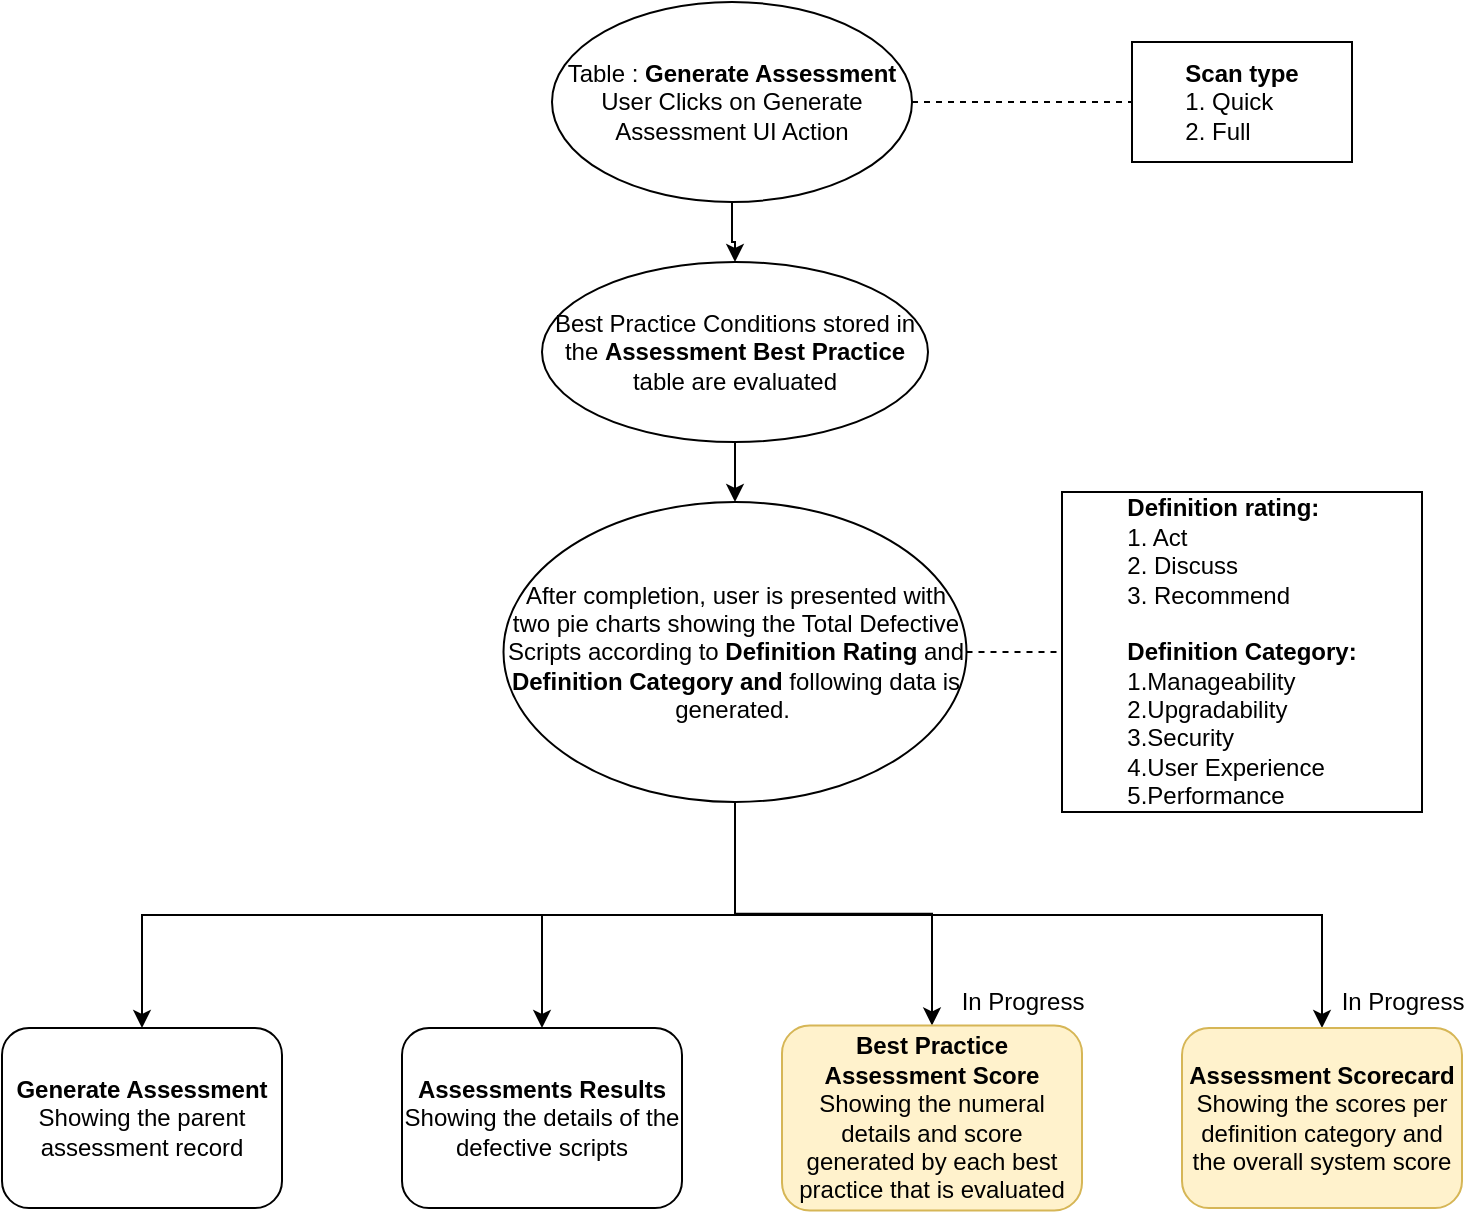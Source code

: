 <mxfile version="14.2.6" type="github">
  <diagram id="qckIohaBVqTBtv-2DZ_J" name="Page-1">
    <mxGraphModel dx="782" dy="469" grid="1" gridSize="10" guides="1" tooltips="1" connect="1" arrows="1" fold="1" page="1" pageScale="1" pageWidth="850" pageHeight="1100" math="0" shadow="0">
      <root>
        <mxCell id="0" />
        <mxCell id="1" parent="0" />
        <mxCell id="Bc9pHEoEqULs6tNEutBZ-1" value="" style="edgeStyle=orthogonalEdgeStyle;rounded=0;orthogonalLoop=1;jettySize=auto;html=1;" parent="1" source="Bc9pHEoEqULs6tNEutBZ-2" target="Bc9pHEoEqULs6tNEutBZ-4" edge="1">
          <mxGeometry relative="1" as="geometry" />
        </mxCell>
        <mxCell id="Bc9pHEoEqULs6tNEutBZ-2" value="Table : &lt;b&gt;Generate Assessment&lt;/b&gt;&lt;br&gt;User Clicks on Generate Assessment UI Action" style="ellipse;whiteSpace=wrap;html=1;" parent="1" vertex="1">
          <mxGeometry x="315" y="40" width="180" height="100" as="geometry" />
        </mxCell>
        <mxCell id="Bc9pHEoEqULs6tNEutBZ-3" value="" style="edgeStyle=orthogonalEdgeStyle;rounded=0;orthogonalLoop=1;jettySize=auto;html=1;" parent="1" source="Bc9pHEoEqULs6tNEutBZ-4" target="Bc9pHEoEqULs6tNEutBZ-9" edge="1">
          <mxGeometry relative="1" as="geometry" />
        </mxCell>
        <mxCell id="Bc9pHEoEqULs6tNEutBZ-4" value="Best Practice Conditions stored in the &lt;b&gt;Assessment Best Practice&lt;/b&gt; table are evaluated" style="ellipse;whiteSpace=wrap;html=1;" parent="1" vertex="1">
          <mxGeometry x="310" y="170" width="193" height="90" as="geometry" />
        </mxCell>
        <mxCell id="Bc9pHEoEqULs6tNEutBZ-5" style="edgeStyle=orthogonalEdgeStyle;rounded=0;orthogonalLoop=1;jettySize=auto;html=1;exitX=0.5;exitY=1;exitDx=0;exitDy=0;" parent="1" source="Bc9pHEoEqULs6tNEutBZ-9" target="Bc9pHEoEqULs6tNEutBZ-10" edge="1">
          <mxGeometry relative="1" as="geometry" />
        </mxCell>
        <mxCell id="Bc9pHEoEqULs6tNEutBZ-6" style="edgeStyle=orthogonalEdgeStyle;rounded=0;orthogonalLoop=1;jettySize=auto;html=1;exitX=0.5;exitY=1;exitDx=0;exitDy=0;entryX=0.5;entryY=0;entryDx=0;entryDy=0;" parent="1" source="Bc9pHEoEqULs6tNEutBZ-9" target="Bc9pHEoEqULs6tNEutBZ-11" edge="1">
          <mxGeometry relative="1" as="geometry" />
        </mxCell>
        <mxCell id="Bc9pHEoEqULs6tNEutBZ-7" style="edgeStyle=orthogonalEdgeStyle;rounded=0;orthogonalLoop=1;jettySize=auto;html=1;exitX=0.5;exitY=1;exitDx=0;exitDy=0;" parent="1" source="Bc9pHEoEqULs6tNEutBZ-9" target="Bc9pHEoEqULs6tNEutBZ-13" edge="1">
          <mxGeometry relative="1" as="geometry" />
        </mxCell>
        <mxCell id="Bc9pHEoEqULs6tNEutBZ-8" style="edgeStyle=orthogonalEdgeStyle;rounded=0;orthogonalLoop=1;jettySize=auto;html=1;exitX=0.5;exitY=1;exitDx=0;exitDy=0;entryX=0.5;entryY=0;entryDx=0;entryDy=0;" parent="1" source="Bc9pHEoEqULs6tNEutBZ-9" target="Bc9pHEoEqULs6tNEutBZ-12" edge="1">
          <mxGeometry relative="1" as="geometry" />
        </mxCell>
        <mxCell id="Bc9pHEoEqULs6tNEutBZ-9" value="After completion, user is presented with two pie charts showing the Total Defective Scripts according to &lt;b&gt;Definition Rating&lt;/b&gt; and &lt;b&gt;Definition Category and &lt;/b&gt;following data is generated.&lt;b&gt;&amp;nbsp;&lt;/b&gt;" style="ellipse;whiteSpace=wrap;html=1;" parent="1" vertex="1">
          <mxGeometry x="290.75" y="290" width="231.5" height="150" as="geometry" />
        </mxCell>
        <mxCell id="Bc9pHEoEqULs6tNEutBZ-10" value="&lt;b&gt;Generate Assessment&lt;/b&gt;&lt;br&gt;Showing the parent assessment record" style="rounded=1;whiteSpace=wrap;html=1;" parent="1" vertex="1">
          <mxGeometry x="40" y="553" width="140" height="90" as="geometry" />
        </mxCell>
        <mxCell id="Bc9pHEoEqULs6tNEutBZ-11" value="&lt;b&gt;Assessments Results&lt;br&gt;&lt;/b&gt;Showing the details of the defective scripts" style="rounded=1;whiteSpace=wrap;html=1;" parent="1" vertex="1">
          <mxGeometry x="240" y="553" width="140" height="90" as="geometry" />
        </mxCell>
        <mxCell id="Bc9pHEoEqULs6tNEutBZ-12" value="&lt;b&gt;Best Practice Assessment Score&lt;/b&gt;&lt;br&gt;Showing the numeral details and score generated by each best practice that is evaluated" style="rounded=1;whiteSpace=wrap;html=1;fillColor=#fff2cc;strokeColor=#d6b656;" parent="1" vertex="1">
          <mxGeometry x="430" y="551.75" width="150" height="92.5" as="geometry" />
        </mxCell>
        <mxCell id="Bc9pHEoEqULs6tNEutBZ-13" value="&lt;b&gt;Assessment Scorecard&lt;/b&gt;&lt;br&gt;Showing the scores per definition category and the overall system score" style="rounded=1;whiteSpace=wrap;html=1;fillColor=#fff2cc;strokeColor=#d6b656;" parent="1" vertex="1">
          <mxGeometry x="630" y="553" width="140" height="90" as="geometry" />
        </mxCell>
        <mxCell id="Bc9pHEoEqULs6tNEutBZ-73" value="&lt;b&gt;Scan type&lt;br&gt;&lt;/b&gt;&lt;div style=&quot;text-align: left&quot;&gt;&lt;span&gt;1. Quick&lt;/span&gt;&lt;/div&gt;&lt;div style=&quot;text-align: left&quot;&gt;&lt;span&gt;2. Full&lt;/span&gt;&lt;/div&gt;" style="rounded=0;whiteSpace=wrap;html=1;" parent="1" vertex="1">
          <mxGeometry x="605" y="60" width="110" height="60" as="geometry" />
        </mxCell>
        <mxCell id="Bc9pHEoEqULs6tNEutBZ-75" value="" style="endArrow=none;dashed=1;html=1;entryX=0;entryY=0.5;entryDx=0;entryDy=0;exitX=1;exitY=0.5;exitDx=0;exitDy=0;" parent="1" source="Bc9pHEoEqULs6tNEutBZ-2" target="Bc9pHEoEqULs6tNEutBZ-73" edge="1">
          <mxGeometry width="50" height="50" relative="1" as="geometry">
            <mxPoint x="380" y="220" as="sourcePoint" />
            <mxPoint x="430" y="170" as="targetPoint" />
          </mxGeometry>
        </mxCell>
        <mxCell id="Bc9pHEoEqULs6tNEutBZ-76" value="&lt;div style=&quot;text-align: left&quot;&gt;&lt;b&gt;Definition rating:&lt;/b&gt;&lt;/div&gt;&lt;div style=&quot;text-align: left&quot;&gt;&lt;span&gt;1. Act&lt;/span&gt;&lt;/div&gt;&lt;div style=&quot;text-align: left&quot;&gt;&lt;span&gt;2. Discuss&lt;/span&gt;&lt;/div&gt;&lt;div style=&quot;text-align: left&quot;&gt;&lt;span&gt;3. Recommend&lt;/span&gt;&lt;/div&gt;&lt;div style=&quot;text-align: left&quot;&gt;&lt;span&gt;&lt;br&gt;&lt;/span&gt;&lt;/div&gt;&lt;div style=&quot;text-align: left&quot;&gt;&lt;b&gt;&lt;span&gt;Definition&amp;nbsp;&lt;/span&gt;&lt;span&gt;Category:&lt;/span&gt;&lt;/b&gt;&lt;/div&gt;&lt;div style=&quot;text-align: left&quot;&gt;1.Manageability&lt;/div&gt;&lt;div style=&quot;text-align: left&quot;&gt;2.Upgradability&lt;br&gt;3.Security&lt;/div&gt;&lt;div style=&quot;text-align: left&quot;&gt;4.User Experience&lt;/div&gt;&lt;div style=&quot;text-align: left&quot;&gt;5.Performance&lt;/div&gt;" style="rounded=0;whiteSpace=wrap;html=1;" parent="1" vertex="1">
          <mxGeometry x="570" y="285" width="180" height="160" as="geometry" />
        </mxCell>
        <mxCell id="Bc9pHEoEqULs6tNEutBZ-77" value="" style="endArrow=none;dashed=1;html=1;entryX=0;entryY=0.5;entryDx=0;entryDy=0;exitX=1;exitY=0.5;exitDx=0;exitDy=0;" parent="1" source="Bc9pHEoEqULs6tNEutBZ-9" target="Bc9pHEoEqULs6tNEutBZ-76" edge="1">
          <mxGeometry width="50" height="50" relative="1" as="geometry">
            <mxPoint x="380" y="270" as="sourcePoint" />
            <mxPoint x="430" y="220" as="targetPoint" />
          </mxGeometry>
        </mxCell>
        <mxCell id="Ue3O4eQKkO63XpMaeiB2-1" value="In Progress" style="text;html=1;align=center;verticalAlign=middle;resizable=0;points=[];autosize=1;" parent="1" vertex="1">
          <mxGeometry x="510" y="530" width="80" height="20" as="geometry" />
        </mxCell>
        <mxCell id="Ue3O4eQKkO63XpMaeiB2-2" value="In Progress" style="text;html=1;align=center;verticalAlign=middle;resizable=0;points=[];autosize=1;" parent="1" vertex="1">
          <mxGeometry x="700" y="530" width="80" height="20" as="geometry" />
        </mxCell>
      </root>
    </mxGraphModel>
  </diagram>
</mxfile>
